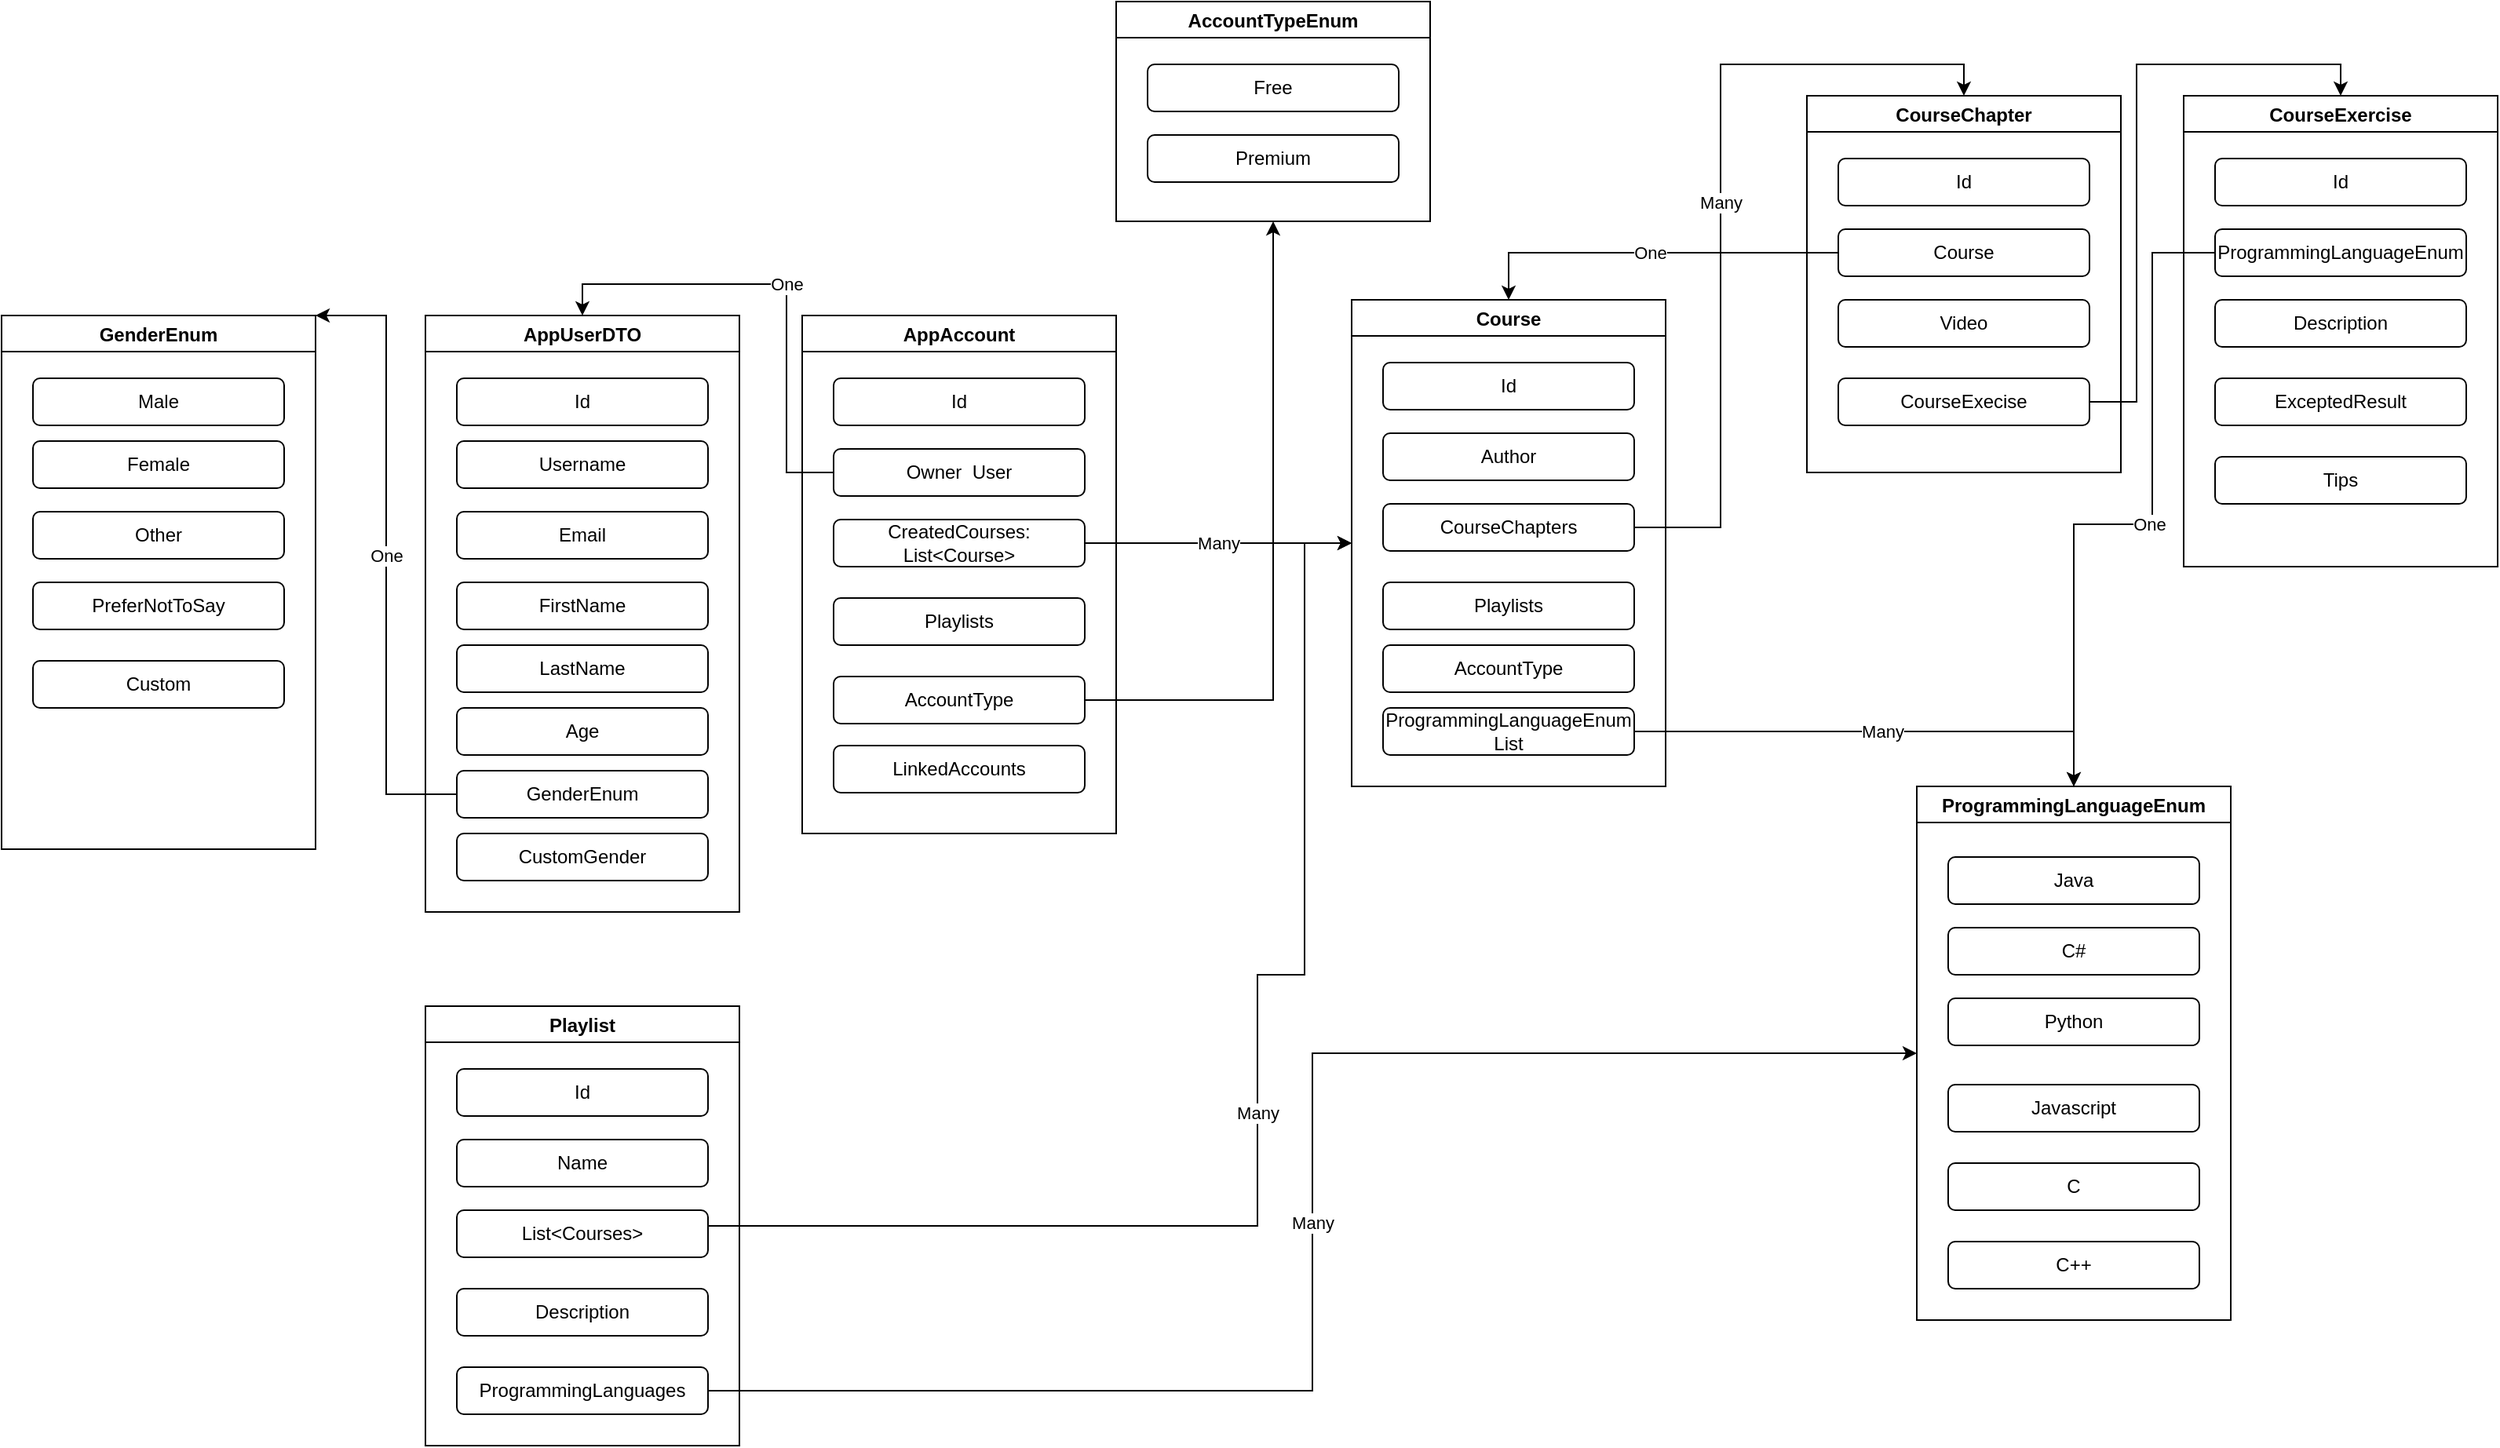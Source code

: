 <mxfile version="18.1.3" type="device"><diagram id="22FDYh-SDdBA88oCQUhb" name="App Model"><mxGraphModel dx="1828" dy="631" grid="1" gridSize="10" guides="1" tooltips="1" connect="1" arrows="1" fold="1" page="1" pageScale="1" pageWidth="850" pageHeight="1100" math="0" shadow="0"><root><mxCell id="0"/><mxCell id="1" parent="0"/><mxCell id="WFMdNH8WNpKKdSZk17DC-1" value="AppUserDTO" style="swimlane;" vertex="1" parent="1"><mxGeometry x="40" y="220" width="200" height="380" as="geometry"/></mxCell><mxCell id="WFMdNH8WNpKKdSZk17DC-7" value="Username" style="rounded=1;whiteSpace=wrap;html=1;" vertex="1" parent="WFMdNH8WNpKKdSZk17DC-1"><mxGeometry x="20" y="80" width="160" height="30" as="geometry"/></mxCell><mxCell id="WFMdNH8WNpKKdSZk17DC-8" value="Email" style="rounded=1;whiteSpace=wrap;html=1;" vertex="1" parent="WFMdNH8WNpKKdSZk17DC-1"><mxGeometry x="20" y="125" width="160" height="30" as="geometry"/></mxCell><mxCell id="WFMdNH8WNpKKdSZk17DC-25" value="Id" style="rounded=1;whiteSpace=wrap;html=1;" vertex="1" parent="WFMdNH8WNpKKdSZk17DC-1"><mxGeometry x="20" y="40" width="160" height="30" as="geometry"/></mxCell><mxCell id="WFMdNH8WNpKKdSZk17DC-79" value="FirstName" style="rounded=1;whiteSpace=wrap;html=1;" vertex="1" parent="WFMdNH8WNpKKdSZk17DC-1"><mxGeometry x="20" y="170" width="160" height="30" as="geometry"/></mxCell><mxCell id="WFMdNH8WNpKKdSZk17DC-80" value="LastName" style="rounded=1;whiteSpace=wrap;html=1;" vertex="1" parent="WFMdNH8WNpKKdSZk17DC-1"><mxGeometry x="20" y="210" width="160" height="30" as="geometry"/></mxCell><mxCell id="WFMdNH8WNpKKdSZk17DC-82" value="Age" style="rounded=1;whiteSpace=wrap;html=1;" vertex="1" parent="WFMdNH8WNpKKdSZk17DC-1"><mxGeometry x="20" y="250" width="160" height="30" as="geometry"/></mxCell><mxCell id="WFMdNH8WNpKKdSZk17DC-83" value="GenderEnum" style="rounded=1;whiteSpace=wrap;html=1;" vertex="1" parent="WFMdNH8WNpKKdSZk17DC-1"><mxGeometry x="20" y="290" width="160" height="30" as="geometry"/></mxCell><mxCell id="WFMdNH8WNpKKdSZk17DC-97" value="CustomGender" style="rounded=1;whiteSpace=wrap;html=1;" vertex="1" parent="WFMdNH8WNpKKdSZk17DC-1"><mxGeometry x="20" y="330" width="160" height="30" as="geometry"/></mxCell><mxCell id="WFMdNH8WNpKKdSZk17DC-12" value="AppAccount" style="swimlane;" vertex="1" parent="1"><mxGeometry x="280" y="220" width="200" height="330" as="geometry"/></mxCell><mxCell id="WFMdNH8WNpKKdSZk17DC-15" value="Id" style="rounded=1;whiteSpace=wrap;html=1;" vertex="1" parent="WFMdNH8WNpKKdSZk17DC-12"><mxGeometry x="20" y="40" width="160" height="30" as="geometry"/></mxCell><mxCell id="WFMdNH8WNpKKdSZk17DC-16" value="Owner&amp;nbsp; User" style="rounded=1;whiteSpace=wrap;html=1;" vertex="1" parent="WFMdNH8WNpKKdSZk17DC-12"><mxGeometry x="20" y="85" width="160" height="30" as="geometry"/></mxCell><mxCell id="WFMdNH8WNpKKdSZk17DC-17" value="CreatedCourses: List&amp;lt;Course&amp;gt;" style="rounded=1;whiteSpace=wrap;html=1;" vertex="1" parent="WFMdNH8WNpKKdSZk17DC-12"><mxGeometry x="20" y="130" width="160" height="30" as="geometry"/></mxCell><mxCell id="WFMdNH8WNpKKdSZk17DC-18" value="Playlists" style="rounded=1;whiteSpace=wrap;html=1;" vertex="1" parent="WFMdNH8WNpKKdSZk17DC-12"><mxGeometry x="20" y="180" width="160" height="30" as="geometry"/></mxCell><mxCell id="WFMdNH8WNpKKdSZk17DC-19" value="AccountType" style="rounded=1;whiteSpace=wrap;html=1;" vertex="1" parent="WFMdNH8WNpKKdSZk17DC-12"><mxGeometry x="20" y="230" width="160" height="30" as="geometry"/></mxCell><mxCell id="WFMdNH8WNpKKdSZk17DC-51" value="LinkedAccounts" style="rounded=1;whiteSpace=wrap;html=1;" vertex="1" parent="WFMdNH8WNpKKdSZk17DC-12"><mxGeometry x="20" y="274" width="160" height="30" as="geometry"/></mxCell><mxCell id="WFMdNH8WNpKKdSZk17DC-20" value="AccountTypeEnum" style="swimlane;" vertex="1" parent="1"><mxGeometry x="480" y="20" width="200" height="140" as="geometry"/></mxCell><mxCell id="WFMdNH8WNpKKdSZk17DC-21" value="Free" style="rounded=1;whiteSpace=wrap;html=1;" vertex="1" parent="WFMdNH8WNpKKdSZk17DC-20"><mxGeometry x="20" y="40" width="160" height="30" as="geometry"/></mxCell><mxCell id="WFMdNH8WNpKKdSZk17DC-22" value="Premium" style="rounded=1;whiteSpace=wrap;html=1;" vertex="1" parent="WFMdNH8WNpKKdSZk17DC-20"><mxGeometry x="20" y="85" width="160" height="30" as="geometry"/></mxCell><mxCell id="WFMdNH8WNpKKdSZk17DC-23" style="edgeStyle=orthogonalEdgeStyle;rounded=0;orthogonalLoop=1;jettySize=auto;html=1;entryX=0.5;entryY=1;entryDx=0;entryDy=0;" edge="1" parent="1" source="WFMdNH8WNpKKdSZk17DC-19" target="WFMdNH8WNpKKdSZk17DC-20"><mxGeometry relative="1" as="geometry"/></mxCell><mxCell id="WFMdNH8WNpKKdSZk17DC-26" value="One" style="edgeStyle=orthogonalEdgeStyle;rounded=0;orthogonalLoop=1;jettySize=auto;html=1;entryX=0.5;entryY=0;entryDx=0;entryDy=0;" edge="1" parent="1" source="WFMdNH8WNpKKdSZk17DC-16" target="WFMdNH8WNpKKdSZk17DC-1"><mxGeometry relative="1" as="geometry"/></mxCell><mxCell id="WFMdNH8WNpKKdSZk17DC-27" value="Course" style="swimlane;" vertex="1" parent="1"><mxGeometry x="630" y="210" width="200" height="310" as="geometry"/></mxCell><mxCell id="WFMdNH8WNpKKdSZk17DC-28" value="Id" style="rounded=1;whiteSpace=wrap;html=1;" vertex="1" parent="WFMdNH8WNpKKdSZk17DC-27"><mxGeometry x="20" y="40" width="160" height="30" as="geometry"/></mxCell><mxCell id="WFMdNH8WNpKKdSZk17DC-29" value="Author" style="rounded=1;whiteSpace=wrap;html=1;" vertex="1" parent="WFMdNH8WNpKKdSZk17DC-27"><mxGeometry x="20" y="85" width="160" height="30" as="geometry"/></mxCell><mxCell id="WFMdNH8WNpKKdSZk17DC-30" value="CourseChapters" style="rounded=1;whiteSpace=wrap;html=1;" vertex="1" parent="WFMdNH8WNpKKdSZk17DC-27"><mxGeometry x="20" y="130" width="160" height="30" as="geometry"/></mxCell><mxCell id="WFMdNH8WNpKKdSZk17DC-31" value="Playlists" style="rounded=1;whiteSpace=wrap;html=1;" vertex="1" parent="WFMdNH8WNpKKdSZk17DC-27"><mxGeometry x="20" y="180" width="160" height="30" as="geometry"/></mxCell><mxCell id="WFMdNH8WNpKKdSZk17DC-32" value="AccountType" style="rounded=1;whiteSpace=wrap;html=1;" vertex="1" parent="WFMdNH8WNpKKdSZk17DC-27"><mxGeometry x="20" y="220" width="160" height="30" as="geometry"/></mxCell><mxCell id="WFMdNH8WNpKKdSZk17DC-65" value="ProgrammingLanguageEnum List" style="rounded=1;whiteSpace=wrap;html=1;" vertex="1" parent="WFMdNH8WNpKKdSZk17DC-27"><mxGeometry x="20" y="260" width="160" height="30" as="geometry"/></mxCell><mxCell id="WFMdNH8WNpKKdSZk17DC-33" value="CourseChapter" style="swimlane;" vertex="1" parent="1"><mxGeometry x="920" y="80" width="200" height="240" as="geometry"/></mxCell><mxCell id="WFMdNH8WNpKKdSZk17DC-34" value="Id" style="rounded=1;whiteSpace=wrap;html=1;" vertex="1" parent="WFMdNH8WNpKKdSZk17DC-33"><mxGeometry x="20" y="40" width="160" height="30" as="geometry"/></mxCell><mxCell id="WFMdNH8WNpKKdSZk17DC-35" value="Course" style="rounded=1;whiteSpace=wrap;html=1;" vertex="1" parent="WFMdNH8WNpKKdSZk17DC-33"><mxGeometry x="20" y="85" width="160" height="30" as="geometry"/></mxCell><mxCell id="WFMdNH8WNpKKdSZk17DC-36" value="Video" style="rounded=1;whiteSpace=wrap;html=1;" vertex="1" parent="WFMdNH8WNpKKdSZk17DC-33"><mxGeometry x="20" y="130" width="160" height="30" as="geometry"/></mxCell><mxCell id="WFMdNH8WNpKKdSZk17DC-37" value="CourseExecise" style="rounded=1;whiteSpace=wrap;html=1;" vertex="1" parent="WFMdNH8WNpKKdSZk17DC-33"><mxGeometry x="20" y="180" width="160" height="30" as="geometry"/></mxCell><mxCell id="WFMdNH8WNpKKdSZk17DC-39" value="Many" style="edgeStyle=orthogonalEdgeStyle;rounded=0;orthogonalLoop=1;jettySize=auto;html=1;entryX=0.5;entryY=0;entryDx=0;entryDy=0;" edge="1" parent="1" source="WFMdNH8WNpKKdSZk17DC-30" target="WFMdNH8WNpKKdSZk17DC-33"><mxGeometry relative="1" as="geometry"/></mxCell><mxCell id="WFMdNH8WNpKKdSZk17DC-40" value="One" style="edgeStyle=orthogonalEdgeStyle;rounded=0;orthogonalLoop=1;jettySize=auto;html=1;entryX=0.5;entryY=0;entryDx=0;entryDy=0;" edge="1" parent="1" source="WFMdNH8WNpKKdSZk17DC-35" target="WFMdNH8WNpKKdSZk17DC-27"><mxGeometry relative="1" as="geometry"/></mxCell><mxCell id="WFMdNH8WNpKKdSZk17DC-42" value="CourseExercise" style="swimlane;" vertex="1" parent="1"><mxGeometry x="1160" y="80" width="200" height="300" as="geometry"/></mxCell><mxCell id="WFMdNH8WNpKKdSZk17DC-43" value="Id" style="rounded=1;whiteSpace=wrap;html=1;" vertex="1" parent="WFMdNH8WNpKKdSZk17DC-42"><mxGeometry x="20" y="40" width="160" height="30" as="geometry"/></mxCell><mxCell id="WFMdNH8WNpKKdSZk17DC-44" value="ProgrammingLanguageEnum" style="rounded=1;whiteSpace=wrap;html=1;" vertex="1" parent="WFMdNH8WNpKKdSZk17DC-42"><mxGeometry x="20" y="85" width="160" height="30" as="geometry"/></mxCell><mxCell id="WFMdNH8WNpKKdSZk17DC-45" value="Description" style="rounded=1;whiteSpace=wrap;html=1;" vertex="1" parent="WFMdNH8WNpKKdSZk17DC-42"><mxGeometry x="20" y="130" width="160" height="30" as="geometry"/></mxCell><mxCell id="WFMdNH8WNpKKdSZk17DC-46" value="ExceptedResult" style="rounded=1;whiteSpace=wrap;html=1;" vertex="1" parent="WFMdNH8WNpKKdSZk17DC-42"><mxGeometry x="20" y="180" width="160" height="30" as="geometry"/></mxCell><mxCell id="WFMdNH8WNpKKdSZk17DC-49" value="Tips" style="rounded=1;whiteSpace=wrap;html=1;" vertex="1" parent="WFMdNH8WNpKKdSZk17DC-42"><mxGeometry x="20" y="230" width="160" height="30" as="geometry"/></mxCell><mxCell id="WFMdNH8WNpKKdSZk17DC-50" style="edgeStyle=orthogonalEdgeStyle;rounded=0;orthogonalLoop=1;jettySize=auto;html=1;entryX=0.5;entryY=0;entryDx=0;entryDy=0;" edge="1" parent="1" source="WFMdNH8WNpKKdSZk17DC-37" target="WFMdNH8WNpKKdSZk17DC-42"><mxGeometry relative="1" as="geometry"/></mxCell><mxCell id="WFMdNH8WNpKKdSZk17DC-53" value="ProgrammingLanguageEnum" style="swimlane;" vertex="1" parent="1"><mxGeometry x="990" y="520" width="200" height="340" as="geometry"/></mxCell><mxCell id="WFMdNH8WNpKKdSZk17DC-59" value="Java" style="rounded=1;whiteSpace=wrap;html=1;" vertex="1" parent="WFMdNH8WNpKKdSZk17DC-53"><mxGeometry x="20" y="45" width="160" height="30" as="geometry"/></mxCell><mxCell id="WFMdNH8WNpKKdSZk17DC-60" value="C#" style="rounded=1;whiteSpace=wrap;html=1;" vertex="1" parent="WFMdNH8WNpKKdSZk17DC-53"><mxGeometry x="20" y="90" width="160" height="30" as="geometry"/></mxCell><mxCell id="WFMdNH8WNpKKdSZk17DC-61" value="Python" style="rounded=1;whiteSpace=wrap;html=1;" vertex="1" parent="WFMdNH8WNpKKdSZk17DC-53"><mxGeometry x="20" y="135" width="160" height="30" as="geometry"/></mxCell><mxCell id="WFMdNH8WNpKKdSZk17DC-62" value="Javascript" style="rounded=1;whiteSpace=wrap;html=1;" vertex="1" parent="WFMdNH8WNpKKdSZk17DC-53"><mxGeometry x="20" y="190" width="160" height="30" as="geometry"/></mxCell><mxCell id="WFMdNH8WNpKKdSZk17DC-63" value="C" style="rounded=1;whiteSpace=wrap;html=1;" vertex="1" parent="WFMdNH8WNpKKdSZk17DC-53"><mxGeometry x="20" y="240" width="160" height="30" as="geometry"/></mxCell><mxCell id="WFMdNH8WNpKKdSZk17DC-64" value="C++" style="rounded=1;whiteSpace=wrap;html=1;" vertex="1" parent="WFMdNH8WNpKKdSZk17DC-53"><mxGeometry x="20" y="290" width="160" height="30" as="geometry"/></mxCell><mxCell id="WFMdNH8WNpKKdSZk17DC-66" value="Many" style="edgeStyle=orthogonalEdgeStyle;rounded=0;orthogonalLoop=1;jettySize=auto;html=1;entryX=0.5;entryY=0;entryDx=0;entryDy=0;" edge="1" parent="1" source="WFMdNH8WNpKKdSZk17DC-65" target="WFMdNH8WNpKKdSZk17DC-53"><mxGeometry relative="1" as="geometry"/></mxCell><mxCell id="WFMdNH8WNpKKdSZk17DC-67" value="One" style="edgeStyle=orthogonalEdgeStyle;rounded=0;orthogonalLoop=1;jettySize=auto;html=1;" edge="1" parent="1" source="WFMdNH8WNpKKdSZk17DC-44" target="WFMdNH8WNpKKdSZk17DC-53"><mxGeometry relative="1" as="geometry"><mxPoint x="1260" y="580" as="targetPoint"/><Array as="points"><mxPoint x="1140" y="180"/><mxPoint x="1140" y="353"/><mxPoint x="1090" y="353"/></Array></mxGeometry></mxCell><mxCell id="WFMdNH8WNpKKdSZk17DC-68" value="Many" style="edgeStyle=orthogonalEdgeStyle;rounded=0;orthogonalLoop=1;jettySize=auto;html=1;entryX=0;entryY=0.5;entryDx=0;entryDy=0;" edge="1" parent="1" source="WFMdNH8WNpKKdSZk17DC-17" target="WFMdNH8WNpKKdSZk17DC-27"><mxGeometry relative="1" as="geometry"/></mxCell><mxCell id="WFMdNH8WNpKKdSZk17DC-69" value="Playlist" style="swimlane;" vertex="1" parent="1"><mxGeometry x="40" y="660" width="200" height="280" as="geometry"/></mxCell><mxCell id="WFMdNH8WNpKKdSZk17DC-70" value="Id" style="rounded=1;whiteSpace=wrap;html=1;" vertex="1" parent="WFMdNH8WNpKKdSZk17DC-69"><mxGeometry x="20" y="40" width="160" height="30" as="geometry"/></mxCell><mxCell id="WFMdNH8WNpKKdSZk17DC-71" value="Name" style="rounded=1;whiteSpace=wrap;html=1;" vertex="1" parent="WFMdNH8WNpKKdSZk17DC-69"><mxGeometry x="20" y="85" width="160" height="30" as="geometry"/></mxCell><mxCell id="WFMdNH8WNpKKdSZk17DC-72" value="List&amp;lt;Courses&amp;gt;" style="rounded=1;whiteSpace=wrap;html=1;" vertex="1" parent="WFMdNH8WNpKKdSZk17DC-69"><mxGeometry x="20" y="130" width="160" height="30" as="geometry"/></mxCell><mxCell id="WFMdNH8WNpKKdSZk17DC-73" value="Description" style="rounded=1;whiteSpace=wrap;html=1;" vertex="1" parent="WFMdNH8WNpKKdSZk17DC-69"><mxGeometry x="20" y="180" width="160" height="30" as="geometry"/></mxCell><mxCell id="WFMdNH8WNpKKdSZk17DC-74" value="ProgrammingLanguages" style="rounded=1;whiteSpace=wrap;html=1;" vertex="1" parent="WFMdNH8WNpKKdSZk17DC-69"><mxGeometry x="20" y="230" width="160" height="30" as="geometry"/></mxCell><mxCell id="WFMdNH8WNpKKdSZk17DC-76" value="Many" style="edgeStyle=orthogonalEdgeStyle;rounded=0;orthogonalLoop=1;jettySize=auto;html=1;entryX=0;entryY=0.5;entryDx=0;entryDy=0;" edge="1" parent="1" source="WFMdNH8WNpKKdSZk17DC-74" target="WFMdNH8WNpKKdSZk17DC-53"><mxGeometry relative="1" as="geometry"/></mxCell><mxCell id="WFMdNH8WNpKKdSZk17DC-77" value="Many" style="edgeStyle=orthogonalEdgeStyle;rounded=0;orthogonalLoop=1;jettySize=auto;html=1;entryX=0;entryY=0.5;entryDx=0;entryDy=0;" edge="1" parent="1" source="WFMdNH8WNpKKdSZk17DC-72" target="WFMdNH8WNpKKdSZk17DC-27"><mxGeometry relative="1" as="geometry"><Array as="points"><mxPoint x="570" y="800"/><mxPoint x="570" y="640"/><mxPoint x="600" y="640"/><mxPoint x="600" y="365"/></Array></mxGeometry></mxCell><mxCell id="WFMdNH8WNpKKdSZk17DC-84" value="GenderEnum" style="swimlane;" vertex="1" parent="1"><mxGeometry x="-230" y="220" width="200" height="340" as="geometry"/></mxCell><mxCell id="WFMdNH8WNpKKdSZk17DC-85" value="Female" style="rounded=1;whiteSpace=wrap;html=1;" vertex="1" parent="WFMdNH8WNpKKdSZk17DC-84"><mxGeometry x="20" y="80" width="160" height="30" as="geometry"/></mxCell><mxCell id="WFMdNH8WNpKKdSZk17DC-86" value="Other" style="rounded=1;whiteSpace=wrap;html=1;" vertex="1" parent="WFMdNH8WNpKKdSZk17DC-84"><mxGeometry x="20" y="125" width="160" height="30" as="geometry"/></mxCell><mxCell id="WFMdNH8WNpKKdSZk17DC-87" value="Male" style="rounded=1;whiteSpace=wrap;html=1;" vertex="1" parent="WFMdNH8WNpKKdSZk17DC-84"><mxGeometry x="20" y="40" width="160" height="30" as="geometry"/></mxCell><mxCell id="WFMdNH8WNpKKdSZk17DC-95" value="PreferNotToSay" style="rounded=1;whiteSpace=wrap;html=1;" vertex="1" parent="WFMdNH8WNpKKdSZk17DC-84"><mxGeometry x="20" y="170" width="160" height="30" as="geometry"/></mxCell><mxCell id="WFMdNH8WNpKKdSZk17DC-96" value="Custom" style="rounded=1;whiteSpace=wrap;html=1;" vertex="1" parent="WFMdNH8WNpKKdSZk17DC-84"><mxGeometry x="20" y="220" width="160" height="30" as="geometry"/></mxCell><mxCell id="WFMdNH8WNpKKdSZk17DC-94" value="One" style="edgeStyle=orthogonalEdgeStyle;rounded=0;orthogonalLoop=1;jettySize=auto;html=1;entryX=1;entryY=0;entryDx=0;entryDy=0;" edge="1" parent="1" source="WFMdNH8WNpKKdSZk17DC-83" target="WFMdNH8WNpKKdSZk17DC-84"><mxGeometry relative="1" as="geometry"><mxPoint x="15" y="150" as="targetPoint"/><Array as="points"><mxPoint x="15" y="525"/><mxPoint x="15" y="220"/></Array></mxGeometry></mxCell></root></mxGraphModel></diagram></mxfile>